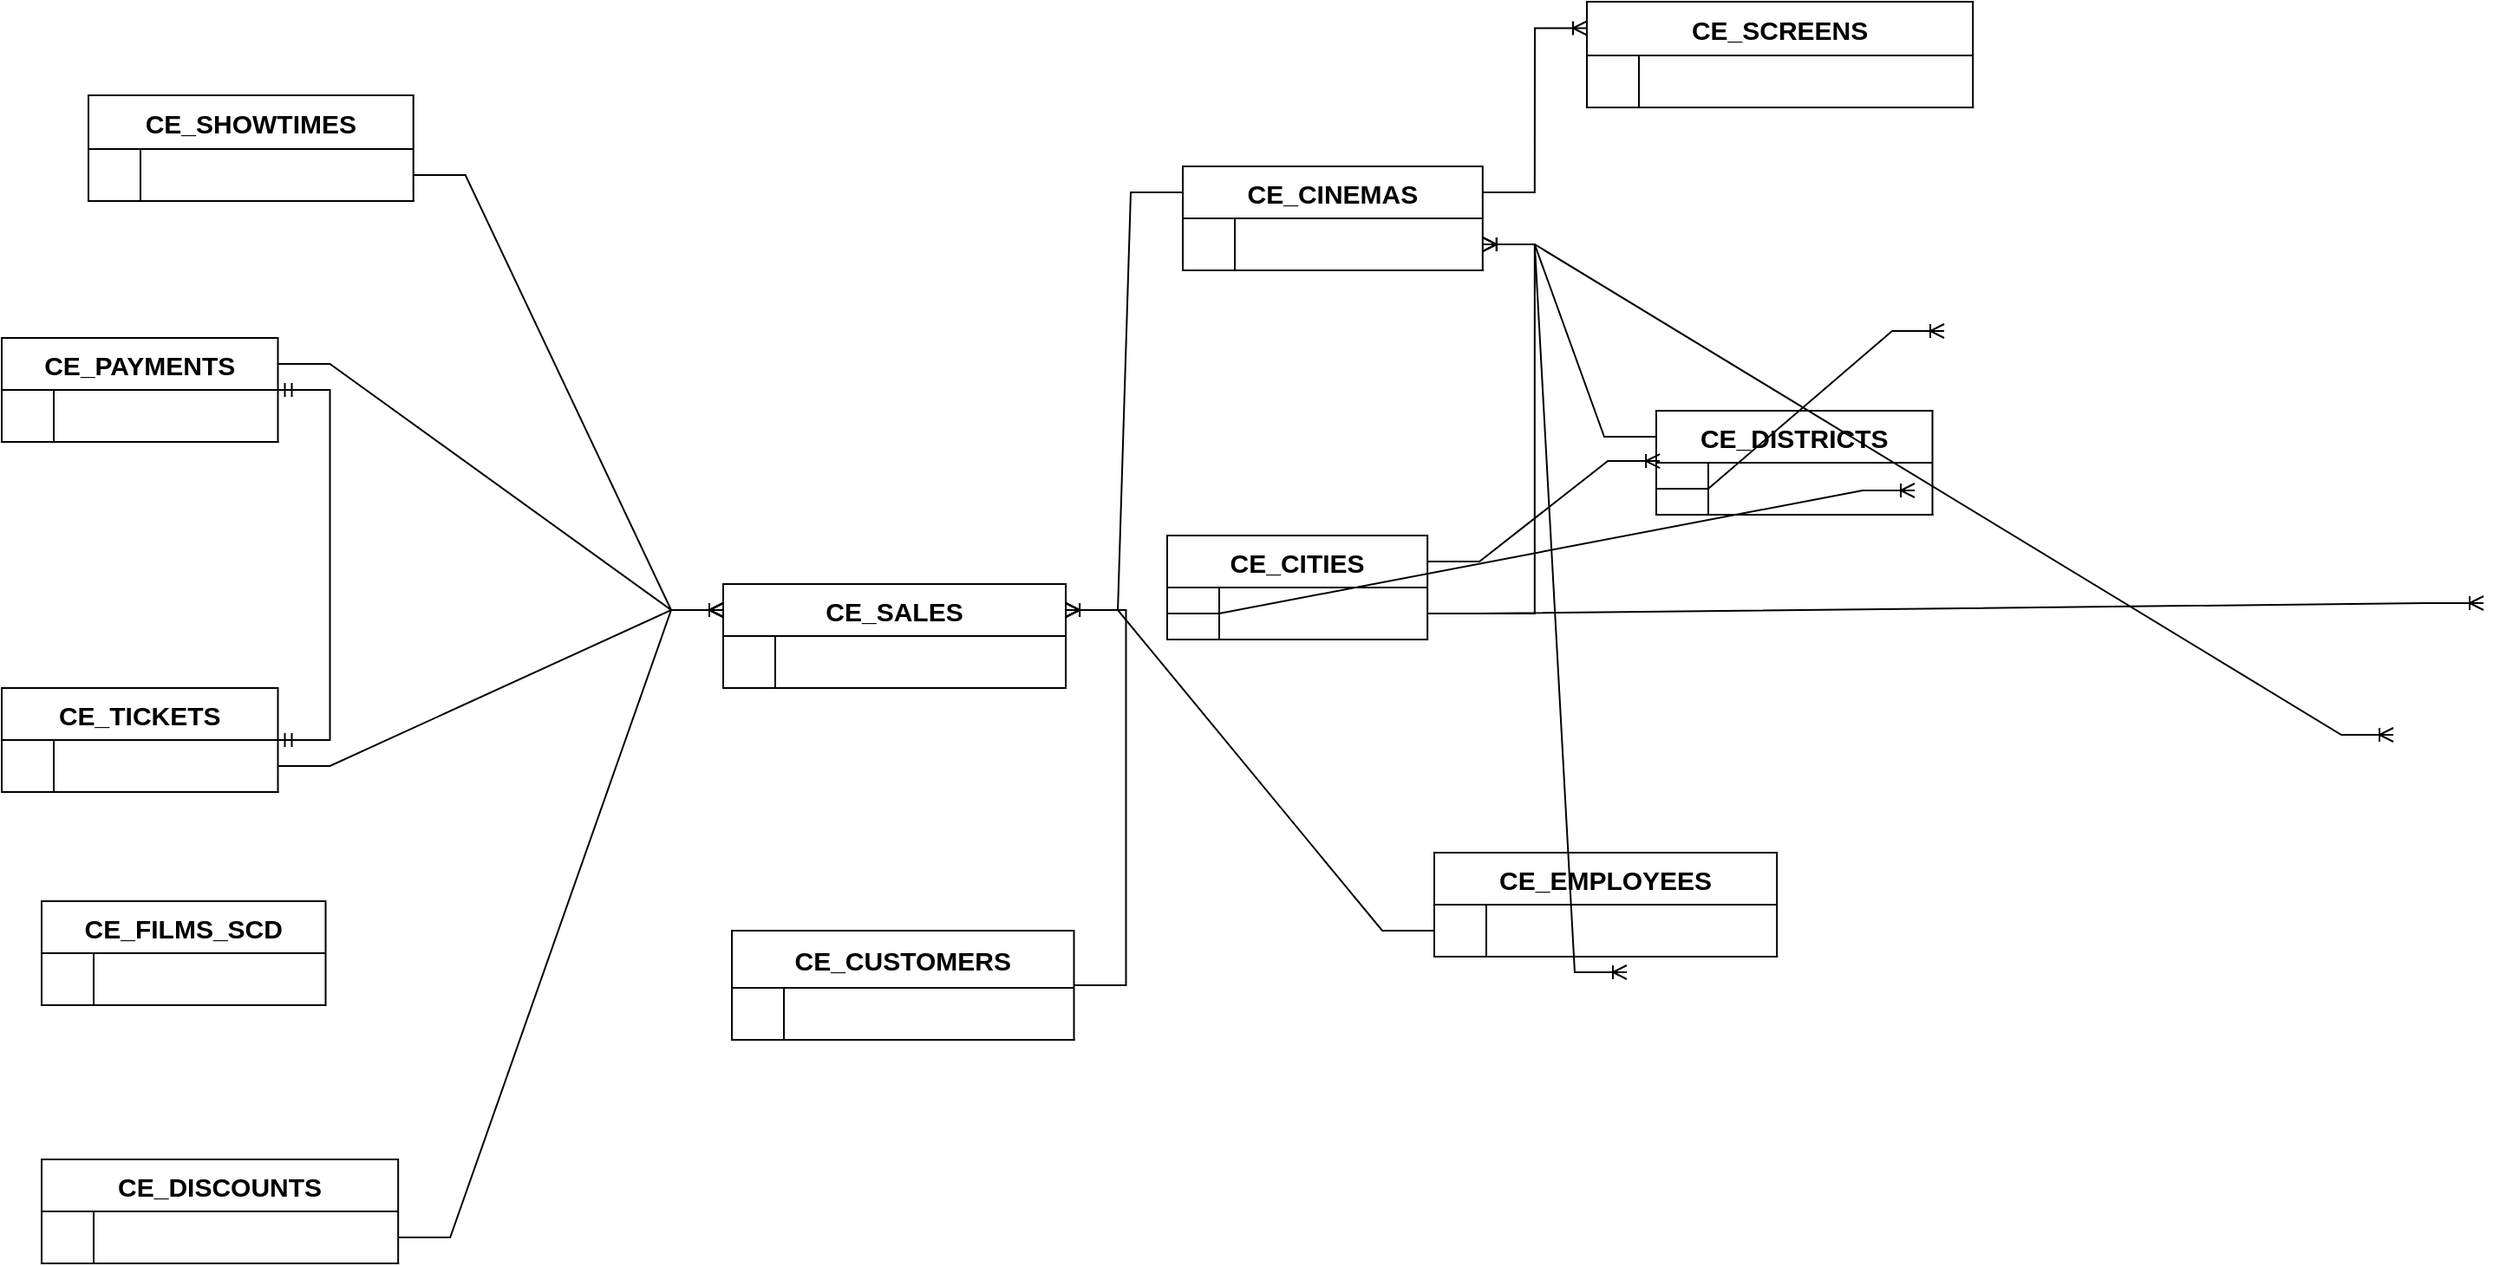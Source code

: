 <mxfile version="24.7.1" type="github">
  <diagram name="Page-1" id="b520641d-4fe3-3701-9064-5fc419738815">
    <mxGraphModel dx="2790" dy="1230" grid="0" gridSize="10" guides="1" tooltips="1" connect="1" arrows="1" fold="1" page="0" pageScale="1" pageWidth="1100" pageHeight="850" background="none" math="0" shadow="0">
      <root>
        <mxCell id="0" />
        <mxCell id="1" parent="0" />
        <mxCell id="vGJX92VMhcy9rrfMvtcZ-1" value="CE_FILMS_SCD" style="shape=table;startSize=30;container=1;collapsible=1;childLayout=tableLayout;fixedRows=1;rowLines=0;fontStyle=1;align=center;resizeLast=1;fontSize=15;" vertex="1" parent="1">
          <mxGeometry x="-217" y="724" width="163.75" height="60" as="geometry" />
        </mxCell>
        <mxCell id="vGJX92VMhcy9rrfMvtcZ-54" style="shape=partialRectangle;collapsible=0;dropTarget=0;pointerEvents=0;fillColor=none;points=[[0,0.5],[1,0.5]];portConstraint=eastwest;top=0;left=0;right=0;bottom=0;" vertex="1" parent="vGJX92VMhcy9rrfMvtcZ-1">
          <mxGeometry y="30" width="163.75" height="30" as="geometry" />
        </mxCell>
        <mxCell id="vGJX92VMhcy9rrfMvtcZ-55" style="shape=partialRectangle;overflow=hidden;connectable=0;fillColor=none;top=0;left=0;bottom=0;right=0;" vertex="1" parent="vGJX92VMhcy9rrfMvtcZ-54">
          <mxGeometry width="30" height="30" as="geometry">
            <mxRectangle width="30" height="30" as="alternateBounds" />
          </mxGeometry>
        </mxCell>
        <mxCell id="vGJX92VMhcy9rrfMvtcZ-56" value="" style="shape=partialRectangle;overflow=hidden;connectable=0;fillColor=none;top=0;left=0;bottom=0;right=0;align=left;spacingLeft=6;fontStyle=1" vertex="1" parent="vGJX92VMhcy9rrfMvtcZ-54">
          <mxGeometry x="30" width="133.75" height="30" as="geometry">
            <mxRectangle width="133.75" height="30" as="alternateBounds" />
          </mxGeometry>
        </mxCell>
        <mxCell id="vGJX92VMhcy9rrfMvtcZ-58" value="CE_CINEMAS" style="shape=table;startSize=30;container=1;collapsible=1;childLayout=tableLayout;fixedRows=1;rowLines=0;fontStyle=1;align=center;resizeLast=1;fontSize=15;" vertex="1" parent="1">
          <mxGeometry x="441" y="300" width="172.909" height="60" as="geometry" />
        </mxCell>
        <mxCell id="vGJX92VMhcy9rrfMvtcZ-59" value="" style="shape=partialRectangle;collapsible=0;dropTarget=0;pointerEvents=0;fillColor=none;points=[[0,0.5],[1,0.5]];portConstraint=eastwest;top=0;left=0;right=0;bottom=1;" vertex="1" parent="vGJX92VMhcy9rrfMvtcZ-58">
          <mxGeometry y="30" width="172.909" height="30" as="geometry" />
        </mxCell>
        <mxCell id="vGJX92VMhcy9rrfMvtcZ-60" value="" style="shape=partialRectangle;overflow=hidden;connectable=0;fillColor=none;top=0;left=0;bottom=0;right=0;fontStyle=1;" vertex="1" parent="vGJX92VMhcy9rrfMvtcZ-59">
          <mxGeometry width="30" height="30" as="geometry">
            <mxRectangle width="30" height="30" as="alternateBounds" />
          </mxGeometry>
        </mxCell>
        <mxCell id="vGJX92VMhcy9rrfMvtcZ-61" value="" style="shape=partialRectangle;overflow=hidden;connectable=0;fillColor=none;top=0;left=0;bottom=0;right=0;align=left;spacingLeft=6;fontStyle=5;" vertex="1" parent="vGJX92VMhcy9rrfMvtcZ-59">
          <mxGeometry x="30" width="142.909" height="30" as="geometry">
            <mxRectangle width="142.909" height="30" as="alternateBounds" />
          </mxGeometry>
        </mxCell>
        <mxCell id="vGJX92VMhcy9rrfMvtcZ-95" value="CE_DISCOUNTS" style="shape=table;startSize=30;container=1;collapsible=1;childLayout=tableLayout;fixedRows=1;rowLines=0;fontStyle=1;align=center;resizeLast=1;fontSize=15;" vertex="1" parent="1">
          <mxGeometry x="-217" y="873" width="205.583" height="60" as="geometry" />
        </mxCell>
        <mxCell id="vGJX92VMhcy9rrfMvtcZ-96" value="" style="shape=partialRectangle;collapsible=0;dropTarget=0;pointerEvents=0;fillColor=none;points=[[0,0.5],[1,0.5]];portConstraint=eastwest;top=0;left=0;right=0;bottom=1;" vertex="1" parent="vGJX92VMhcy9rrfMvtcZ-95">
          <mxGeometry y="30" width="205.583" height="30" as="geometry" />
        </mxCell>
        <mxCell id="vGJX92VMhcy9rrfMvtcZ-97" value="" style="shape=partialRectangle;overflow=hidden;connectable=0;fillColor=none;top=0;left=0;bottom=0;right=0;fontStyle=1;" vertex="1" parent="vGJX92VMhcy9rrfMvtcZ-96">
          <mxGeometry width="30" height="30" as="geometry">
            <mxRectangle width="30" height="30" as="alternateBounds" />
          </mxGeometry>
        </mxCell>
        <mxCell id="vGJX92VMhcy9rrfMvtcZ-98" value="" style="shape=partialRectangle;overflow=hidden;connectable=0;fillColor=none;top=0;left=0;bottom=0;right=0;align=left;spacingLeft=6;fontStyle=5;" vertex="1" parent="vGJX92VMhcy9rrfMvtcZ-96">
          <mxGeometry x="30" width="175.583" height="30" as="geometry">
            <mxRectangle width="175.583" height="30" as="alternateBounds" />
          </mxGeometry>
        </mxCell>
        <mxCell id="vGJX92VMhcy9rrfMvtcZ-132" value="CE_TICKETS" style="shape=table;startSize=30;container=1;collapsible=1;childLayout=tableLayout;fixedRows=1;rowLines=0;fontStyle=1;align=center;resizeLast=1;fontSize=15;" vertex="1" parent="1">
          <mxGeometry x="-240" y="601" width="159.25" height="60" as="geometry" />
        </mxCell>
        <mxCell id="vGJX92VMhcy9rrfMvtcZ-133" value="" style="shape=partialRectangle;collapsible=0;dropTarget=0;pointerEvents=0;fillColor=none;points=[[0,0.5],[1,0.5]];portConstraint=eastwest;top=0;left=0;right=0;bottom=1;" vertex="1" parent="vGJX92VMhcy9rrfMvtcZ-132">
          <mxGeometry y="30" width="159.25" height="30" as="geometry" />
        </mxCell>
        <mxCell id="vGJX92VMhcy9rrfMvtcZ-134" value="" style="shape=partialRectangle;overflow=hidden;connectable=0;fillColor=none;top=0;left=0;bottom=0;right=0;fontStyle=1;" vertex="1" parent="vGJX92VMhcy9rrfMvtcZ-133">
          <mxGeometry width="30" height="30" as="geometry">
            <mxRectangle width="30" height="30" as="alternateBounds" />
          </mxGeometry>
        </mxCell>
        <mxCell id="vGJX92VMhcy9rrfMvtcZ-135" value="" style="shape=partialRectangle;overflow=hidden;connectable=0;fillColor=none;top=0;left=0;bottom=0;right=0;align=left;spacingLeft=6;fontStyle=5;" vertex="1" parent="vGJX92VMhcy9rrfMvtcZ-133">
          <mxGeometry x="30" width="129.25" height="30" as="geometry">
            <mxRectangle width="129.25" height="30" as="alternateBounds" />
          </mxGeometry>
        </mxCell>
        <mxCell id="vGJX92VMhcy9rrfMvtcZ-202" value="CE_EMPLOYEES" style="shape=table;startSize=30;container=1;collapsible=1;childLayout=tableLayout;fixedRows=1;rowLines=0;fontStyle=1;align=center;resizeLast=1;fontSize=15;" vertex="1" parent="1">
          <mxGeometry x="586" y="696" width="197.583" height="60" as="geometry" />
        </mxCell>
        <mxCell id="vGJX92VMhcy9rrfMvtcZ-203" value="" style="shape=partialRectangle;collapsible=0;dropTarget=0;pointerEvents=0;fillColor=none;points=[[0,0.5],[1,0.5]];portConstraint=eastwest;top=0;left=0;right=0;bottom=1;" vertex="1" parent="vGJX92VMhcy9rrfMvtcZ-202">
          <mxGeometry y="30" width="197.583" height="30" as="geometry" />
        </mxCell>
        <mxCell id="vGJX92VMhcy9rrfMvtcZ-204" value="" style="shape=partialRectangle;overflow=hidden;connectable=0;fillColor=none;top=0;left=0;bottom=0;right=0;fontStyle=1;" vertex="1" parent="vGJX92VMhcy9rrfMvtcZ-203">
          <mxGeometry width="30" height="30" as="geometry">
            <mxRectangle width="30" height="30" as="alternateBounds" />
          </mxGeometry>
        </mxCell>
        <mxCell id="vGJX92VMhcy9rrfMvtcZ-205" value="" style="shape=partialRectangle;overflow=hidden;connectable=0;fillColor=none;top=0;left=0;bottom=0;right=0;align=left;spacingLeft=6;fontStyle=5;" vertex="1" parent="vGJX92VMhcy9rrfMvtcZ-203">
          <mxGeometry x="30" width="167.583" height="30" as="geometry">
            <mxRectangle width="167.583" height="30" as="alternateBounds" />
          </mxGeometry>
        </mxCell>
        <mxCell id="vGJX92VMhcy9rrfMvtcZ-251" value="CE_CUSTOMERS" style="shape=table;startSize=33;container=1;collapsible=1;childLayout=tableLayout;fixedRows=1;rowLines=0;fontStyle=1;align=center;resizeLast=1;fontSize=15;" vertex="1" parent="1">
          <mxGeometry x="181" y="741" width="197.25" height="63" as="geometry" />
        </mxCell>
        <mxCell id="vGJX92VMhcy9rrfMvtcZ-252" value="" style="shape=partialRectangle;collapsible=0;dropTarget=0;pointerEvents=0;fillColor=none;points=[[0,0.5],[1,0.5]];portConstraint=eastwest;top=0;left=0;right=0;bottom=1;" vertex="1" parent="vGJX92VMhcy9rrfMvtcZ-251">
          <mxGeometry y="33" width="197.25" height="30" as="geometry" />
        </mxCell>
        <mxCell id="vGJX92VMhcy9rrfMvtcZ-253" value="" style="shape=partialRectangle;overflow=hidden;connectable=0;fillColor=none;top=0;left=0;bottom=0;right=0;fontStyle=1;" vertex="1" parent="vGJX92VMhcy9rrfMvtcZ-252">
          <mxGeometry width="30" height="30" as="geometry">
            <mxRectangle width="30" height="30" as="alternateBounds" />
          </mxGeometry>
        </mxCell>
        <mxCell id="vGJX92VMhcy9rrfMvtcZ-254" value="" style="shape=partialRectangle;overflow=hidden;connectable=0;fillColor=none;top=0;left=0;bottom=0;right=0;align=left;spacingLeft=6;fontStyle=5;" vertex="1" parent="vGJX92VMhcy9rrfMvtcZ-252">
          <mxGeometry x="30" width="167.25" height="30" as="geometry">
            <mxRectangle width="167.25" height="30" as="alternateBounds" />
          </mxGeometry>
        </mxCell>
        <mxCell id="vGJX92VMhcy9rrfMvtcZ-300" value="CE_SALES" style="shape=table;startSize=30;container=1;collapsible=1;childLayout=tableLayout;fixedRows=1;rowLines=0;fontStyle=1;align=center;resizeLast=1;fontSize=15;" vertex="1" parent="1">
          <mxGeometry x="176" y="541" width="197.529" height="60" as="geometry" />
        </mxCell>
        <mxCell id="vGJX92VMhcy9rrfMvtcZ-361" style="shape=partialRectangle;collapsible=0;dropTarget=0;pointerEvents=0;fillColor=none;points=[[0,0.5],[1,0.5]];portConstraint=eastwest;top=0;left=0;right=0;bottom=0;" vertex="1" parent="vGJX92VMhcy9rrfMvtcZ-300">
          <mxGeometry y="30" width="197.529" height="30" as="geometry" />
        </mxCell>
        <mxCell id="vGJX92VMhcy9rrfMvtcZ-362" style="shape=partialRectangle;overflow=hidden;connectable=0;fillColor=none;top=0;left=0;bottom=0;right=0;" vertex="1" parent="vGJX92VMhcy9rrfMvtcZ-361">
          <mxGeometry width="30" height="30" as="geometry">
            <mxRectangle width="30" height="30" as="alternateBounds" />
          </mxGeometry>
        </mxCell>
        <mxCell id="vGJX92VMhcy9rrfMvtcZ-363" value="" style="shape=partialRectangle;overflow=hidden;connectable=0;fillColor=none;top=0;left=0;bottom=0;right=0;align=left;spacingLeft=6;fontStyle=1" vertex="1" parent="vGJX92VMhcy9rrfMvtcZ-361">
          <mxGeometry x="30" width="167.529" height="30" as="geometry">
            <mxRectangle width="167.529" height="30" as="alternateBounds" />
          </mxGeometry>
        </mxCell>
        <mxCell id="vGJX92VMhcy9rrfMvtcZ-365" value="" style="edgeStyle=entityRelationEdgeStyle;fontSize=12;html=1;endArrow=ERoneToMany;rounded=0;exitX=0;exitY=0.25;exitDx=0;exitDy=0;entryX=1;entryY=0.25;entryDx=0;entryDy=0;" edge="1" parent="1" source="vGJX92VMhcy9rrfMvtcZ-58" target="vGJX92VMhcy9rrfMvtcZ-300">
          <mxGeometry width="100" height="100" relative="1" as="geometry">
            <mxPoint x="-336" y="696" as="sourcePoint" />
            <mxPoint x="332" y="455" as="targetPoint" />
            <Array as="points">
              <mxPoint x="-44" y="696" />
              <mxPoint x="20" y="731" />
              <mxPoint x="-65" y="704" />
              <mxPoint x="-66" y="701" />
            </Array>
          </mxGeometry>
        </mxCell>
        <mxCell id="vGJX92VMhcy9rrfMvtcZ-366" value="" style="edgeStyle=entityRelationEdgeStyle;fontSize=12;html=1;endArrow=ERoneToMany;rounded=0;entryX=0;entryY=0.25;entryDx=0;entryDy=0;exitX=1;exitY=0.25;exitDx=0;exitDy=0;" edge="1" parent="1" source="vGJX92VMhcy9rrfMvtcZ-558" target="vGJX92VMhcy9rrfMvtcZ-300">
          <mxGeometry width="100" height="100" relative="1" as="geometry">
            <mxPoint x="29" y="432" as="sourcePoint" />
            <mxPoint x="446" y="571" as="targetPoint" />
            <Array as="points">
              <mxPoint x="-34" y="706" />
              <mxPoint x="30" y="741" />
              <mxPoint x="-55" y="714" />
              <mxPoint x="-56" y="711" />
            </Array>
          </mxGeometry>
        </mxCell>
        <mxCell id="vGJX92VMhcy9rrfMvtcZ-367" value="" style="edgeStyle=entityRelationEdgeStyle;fontSize=12;html=1;endArrow=ERoneToMany;rounded=0;exitX=1;exitY=0.5;exitDx=0;exitDy=0;entryX=0;entryY=0.25;entryDx=0;entryDy=0;" edge="1" parent="1" source="vGJX92VMhcy9rrfMvtcZ-133" target="vGJX92VMhcy9rrfMvtcZ-300">
          <mxGeometry width="100" height="100" relative="1" as="geometry">
            <mxPoint x="128" y="1036" as="sourcePoint" />
            <mxPoint x="126" y="571" as="targetPoint" />
            <Array as="points">
              <mxPoint x="-24" y="716" />
              <mxPoint x="40" y="751" />
              <mxPoint x="-45" y="724" />
              <mxPoint x="-46" y="721" />
            </Array>
          </mxGeometry>
        </mxCell>
        <mxCell id="vGJX92VMhcy9rrfMvtcZ-368" value="" style="edgeStyle=entityRelationEdgeStyle;fontSize=12;html=1;endArrow=ERoneToMany;rounded=0;entryX=0;entryY=0.25;entryDx=0;entryDy=0;exitX=1;exitY=0.5;exitDx=0;exitDy=0;" edge="1" parent="1" source="vGJX92VMhcy9rrfMvtcZ-96" target="vGJX92VMhcy9rrfMvtcZ-300">
          <mxGeometry width="100" height="100" relative="1" as="geometry">
            <mxPoint x="-306" y="726" as="sourcePoint" />
            <mxPoint x="126" y="573.5" as="targetPoint" />
            <Array as="points">
              <mxPoint x="-14" y="726" />
              <mxPoint x="-130" y="777" />
              <mxPoint x="50" y="761" />
              <mxPoint x="-35" y="734" />
              <mxPoint x="-36" y="731" />
            </Array>
          </mxGeometry>
        </mxCell>
        <mxCell id="vGJX92VMhcy9rrfMvtcZ-369" value="" style="edgeStyle=entityRelationEdgeStyle;fontSize=12;html=1;endArrow=ERoneToMany;rounded=0;exitX=0;exitY=0.5;exitDx=0;exitDy=0;entryX=1;entryY=0.25;entryDx=0;entryDy=0;" edge="1" parent="1" source="vGJX92VMhcy9rrfMvtcZ-203" target="vGJX92VMhcy9rrfMvtcZ-300">
          <mxGeometry width="100" height="100" relative="1" as="geometry">
            <mxPoint x="-296" y="736" as="sourcePoint" />
            <mxPoint x="446" y="571" as="targetPoint" />
            <Array as="points">
              <mxPoint x="-4" y="736" />
              <mxPoint x="569" y="851" />
              <mxPoint x="555" y="841" />
              <mxPoint x="60" y="771" />
              <mxPoint x="-25" y="744" />
              <mxPoint x="-26" y="741" />
            </Array>
          </mxGeometry>
        </mxCell>
        <mxCell id="vGJX92VMhcy9rrfMvtcZ-370" value="" style="edgeStyle=entityRelationEdgeStyle;fontSize=12;html=1;endArrow=ERoneToMany;rounded=0;entryX=1;entryY=0.25;entryDx=0;entryDy=0;" edge="1" parent="1" source="vGJX92VMhcy9rrfMvtcZ-251" target="vGJX92VMhcy9rrfMvtcZ-300">
          <mxGeometry width="100" height="100" relative="1" as="geometry">
            <mxPoint x="-286" y="746" as="sourcePoint" />
            <mxPoint x="392" y="648" as="targetPoint" />
            <Array as="points">
              <mxPoint x="6" y="746" />
              <mxPoint x="70" y="781" />
              <mxPoint x="-15" y="754" />
              <mxPoint x="-16" y="751" />
            </Array>
          </mxGeometry>
        </mxCell>
        <mxCell id="vGJX92VMhcy9rrfMvtcZ-371" value="" style="edgeStyle=entityRelationEdgeStyle;fontSize=12;html=1;endArrow=ERoneToMany;rounded=0;exitX=1;exitY=0.5;exitDx=0;exitDy=0;" edge="1" parent="1" source="vGJX92VMhcy9rrfMvtcZ-59" target="vGJX92VMhcy9rrfMvtcZ-485">
          <mxGeometry width="100" height="100" relative="1" as="geometry">
            <mxPoint x="724" y="599" as="sourcePoint" />
            <mxPoint x="697" y="765" as="targetPoint" />
            <Array as="points">
              <mxPoint x="6" y="746" />
              <mxPoint x="950" y="471" />
              <mxPoint x="1057" y="427" />
              <mxPoint x="70" y="781" />
              <mxPoint x="-15" y="754" />
              <mxPoint x="-16" y="751" />
            </Array>
          </mxGeometry>
        </mxCell>
        <mxCell id="vGJX92VMhcy9rrfMvtcZ-372" value="CE_CITIES" style="shape=table;startSize=30;container=1;collapsible=1;childLayout=tableLayout;fixedRows=1;rowLines=0;fontStyle=1;align=center;resizeLast=1;fontSize=15;" vertex="1" parent="1">
          <mxGeometry x="432.0" y="513" width="150.071" height="60" as="geometry" />
        </mxCell>
        <mxCell id="vGJX92VMhcy9rrfMvtcZ-373" value="" style="shape=partialRectangle;collapsible=0;dropTarget=0;pointerEvents=0;fillColor=none;points=[[0,0.5],[1,0.5]];portConstraint=eastwest;top=0;left=0;right=0;bottom=1;" vertex="1" parent="vGJX92VMhcy9rrfMvtcZ-372">
          <mxGeometry y="30" width="150.071" height="30" as="geometry" />
        </mxCell>
        <mxCell id="vGJX92VMhcy9rrfMvtcZ-374" value="" style="shape=partialRectangle;overflow=hidden;connectable=0;fillColor=none;top=0;left=0;bottom=0;right=0;fontStyle=1;" vertex="1" parent="vGJX92VMhcy9rrfMvtcZ-373">
          <mxGeometry width="30" height="30" as="geometry">
            <mxRectangle width="30" height="30" as="alternateBounds" />
          </mxGeometry>
        </mxCell>
        <mxCell id="vGJX92VMhcy9rrfMvtcZ-375" value="" style="shape=partialRectangle;overflow=hidden;connectable=0;fillColor=none;top=0;left=0;bottom=0;right=0;align=left;spacingLeft=6;fontStyle=5;" vertex="1" parent="vGJX92VMhcy9rrfMvtcZ-373">
          <mxGeometry x="30" width="120.071" height="30" as="geometry">
            <mxRectangle width="120.071" height="30" as="alternateBounds" />
          </mxGeometry>
        </mxCell>
        <mxCell id="vGJX92VMhcy9rrfMvtcZ-401" value="CE_DISTRICTS" style="shape=table;startSize=30;container=1;collapsible=1;childLayout=tableLayout;fixedRows=1;rowLines=0;fontStyle=1;align=center;resizeLast=1;fontSize=15;" vertex="1" parent="1">
          <mxGeometry x="714" y="441" width="159.25" height="60" as="geometry" />
        </mxCell>
        <mxCell id="vGJX92VMhcy9rrfMvtcZ-402" value="" style="shape=partialRectangle;collapsible=0;dropTarget=0;pointerEvents=0;fillColor=none;points=[[0,0.5],[1,0.5]];portConstraint=eastwest;top=0;left=0;right=0;bottom=1;" vertex="1" parent="vGJX92VMhcy9rrfMvtcZ-401">
          <mxGeometry y="30" width="159.25" height="30" as="geometry" />
        </mxCell>
        <mxCell id="vGJX92VMhcy9rrfMvtcZ-403" value="" style="shape=partialRectangle;overflow=hidden;connectable=0;fillColor=none;top=0;left=0;bottom=0;right=0;fontStyle=1;" vertex="1" parent="vGJX92VMhcy9rrfMvtcZ-402">
          <mxGeometry width="30" height="30" as="geometry">
            <mxRectangle width="30" height="30" as="alternateBounds" />
          </mxGeometry>
        </mxCell>
        <mxCell id="vGJX92VMhcy9rrfMvtcZ-404" value="" style="shape=partialRectangle;overflow=hidden;connectable=0;fillColor=none;top=0;left=0;bottom=0;right=0;align=left;spacingLeft=6;fontStyle=5;" vertex="1" parent="vGJX92VMhcy9rrfMvtcZ-402">
          <mxGeometry x="30" width="129.25" height="30" as="geometry">
            <mxRectangle width="129.25" height="30" as="alternateBounds" />
          </mxGeometry>
        </mxCell>
        <mxCell id="vGJX92VMhcy9rrfMvtcZ-434" value="" style="edgeStyle=entityRelationEdgeStyle;fontSize=12;html=1;endArrow=ERoneToMany;rounded=0;exitX=1;exitY=0.5;exitDx=0;exitDy=0;entryX=0;entryY=0.5;entryDx=0;entryDy=0;" edge="1" parent="1" source="vGJX92VMhcy9rrfMvtcZ-373" target="vGJX92VMhcy9rrfMvtcZ-410">
          <mxGeometry width="100" height="100" relative="1" as="geometry">
            <mxPoint x="-236" y="776" as="sourcePoint" />
            <mxPoint x="1191" y="552" as="targetPoint" />
            <Array as="points">
              <mxPoint x="-44" y="696" />
              <mxPoint x="20" y="727" />
              <mxPoint x="1200" y="563" />
              <mxPoint x="20" y="731" />
              <mxPoint x="-65" y="704" />
              <mxPoint x="-66" y="701" />
            </Array>
          </mxGeometry>
        </mxCell>
        <mxCell id="vGJX92VMhcy9rrfMvtcZ-435" value="CE_SHOWTIMES" style="shape=table;startSize=31;container=1;collapsible=1;childLayout=tableLayout;fixedRows=1;rowLines=0;fontStyle=1;align=center;resizeLast=1;fontSize=15;" vertex="1" parent="1">
          <mxGeometry x="-190" y="259" width="187.357" height="61" as="geometry" />
        </mxCell>
        <mxCell id="vGJX92VMhcy9rrfMvtcZ-436" value="" style="shape=partialRectangle;collapsible=0;dropTarget=0;pointerEvents=0;fillColor=none;points=[[0,0.5],[1,0.5]];portConstraint=eastwest;top=0;left=0;right=0;bottom=1;" vertex="1" parent="vGJX92VMhcy9rrfMvtcZ-435">
          <mxGeometry y="31" width="187.357" height="30" as="geometry" />
        </mxCell>
        <mxCell id="vGJX92VMhcy9rrfMvtcZ-437" value="" style="shape=partialRectangle;overflow=hidden;connectable=0;fillColor=none;top=0;left=0;bottom=0;right=0;fontStyle=1;" vertex="1" parent="vGJX92VMhcy9rrfMvtcZ-436">
          <mxGeometry width="30" height="30" as="geometry">
            <mxRectangle width="30" height="30" as="alternateBounds" />
          </mxGeometry>
        </mxCell>
        <mxCell id="vGJX92VMhcy9rrfMvtcZ-438" value="" style="shape=partialRectangle;overflow=hidden;connectable=0;fillColor=none;top=0;left=0;bottom=0;right=0;align=left;spacingLeft=6;fontStyle=5;" vertex="1" parent="vGJX92VMhcy9rrfMvtcZ-436">
          <mxGeometry x="30" width="157.357" height="30" as="geometry">
            <mxRectangle width="157.357" height="30" as="alternateBounds" />
          </mxGeometry>
        </mxCell>
        <mxCell id="vGJX92VMhcy9rrfMvtcZ-468" value="" style="edgeStyle=entityRelationEdgeStyle;fontSize=12;html=1;endArrow=ERoneToMany;rounded=0;exitX=0;exitY=0.5;exitDx=0;exitDy=0;entryX=1;entryY=0.5;entryDx=0;entryDy=0;" edge="1" parent="1" source="vGJX92VMhcy9rrfMvtcZ-373" target="vGJX92VMhcy9rrfMvtcZ-67">
          <mxGeometry width="100" height="100" relative="1" as="geometry">
            <mxPoint x="904" y="670" as="sourcePoint" />
            <mxPoint x="863" y="487" as="targetPoint" />
            <Array as="points">
              <mxPoint x="984" y="216" />
              <mxPoint x="-34" y="706" />
              <mxPoint x="30" y="737" />
              <mxPoint x="30" y="741" />
              <mxPoint x="-55" y="714" />
              <mxPoint x="-56" y="711" />
            </Array>
          </mxGeometry>
        </mxCell>
        <mxCell id="vGJX92VMhcy9rrfMvtcZ-469" value="" style="edgeStyle=entityRelationEdgeStyle;fontSize=12;html=1;endArrow=ERoneToMany;rounded=0;exitX=1;exitY=0.5;exitDx=0;exitDy=0;" edge="1" parent="1" source="vGJX92VMhcy9rrfMvtcZ-59" target="vGJX92VMhcy9rrfMvtcZ-485">
          <mxGeometry width="100" height="100" relative="1" as="geometry">
            <mxPoint x="813" y="297" as="sourcePoint" />
            <mxPoint x="1139" y="628" as="targetPoint" />
            <Array as="points">
              <mxPoint x="6" y="746" />
              <mxPoint x="917" y="486" />
              <mxPoint x="950" y="471" />
              <mxPoint x="1057" y="427" />
              <mxPoint x="70" y="781" />
              <mxPoint x="-15" y="754" />
              <mxPoint x="-16" y="751" />
            </Array>
          </mxGeometry>
        </mxCell>
        <mxCell id="vGJX92VMhcy9rrfMvtcZ-470" value="" style="edgeStyle=entityRelationEdgeStyle;fontSize=12;html=1;endArrow=ERoneToMany;rounded=0;entryX=0;entryY=0.25;entryDx=0;entryDy=0;" edge="1" parent="1" source="vGJX92VMhcy9rrfMvtcZ-436" target="vGJX92VMhcy9rrfMvtcZ-300">
          <mxGeometry width="100" height="100" relative="1" as="geometry">
            <mxPoint x="1149" y="246" as="sourcePoint" />
            <mxPoint x="126" y="601" as="targetPoint" />
            <Array as="points">
              <mxPoint x="-24" y="716" />
              <mxPoint x="40" y="747" />
              <mxPoint x="40" y="751" />
              <mxPoint x="-45" y="724" />
              <mxPoint x="-46" y="721" />
            </Array>
          </mxGeometry>
        </mxCell>
        <mxCell id="vGJX92VMhcy9rrfMvtcZ-471" value="" style="edgeStyle=entityRelationEdgeStyle;fontSize=12;html=1;endArrow=ERmandOne;startArrow=ERmandOne;rounded=0;" edge="1" parent="1" source="vGJX92VMhcy9rrfMvtcZ-132" target="vGJX92VMhcy9rrfMvtcZ-558">
          <mxGeometry width="100" height="100" relative="1" as="geometry">
            <mxPoint x="10" y="543" as="sourcePoint" />
            <mxPoint x="-322" y="408" as="targetPoint" />
            <Array as="points">
              <mxPoint x="-277" y="522" />
            </Array>
          </mxGeometry>
        </mxCell>
        <mxCell id="vGJX92VMhcy9rrfMvtcZ-472" value="CE_SCREENS" style="shape=table;startSize=31;container=1;collapsible=1;childLayout=tableLayout;fixedRows=1;rowLines=0;fontStyle=1;align=center;resizeLast=1;fontSize=15;" vertex="1" parent="1">
          <mxGeometry x="674" y="205" width="222.583" height="61" as="geometry" />
        </mxCell>
        <mxCell id="vGJX92VMhcy9rrfMvtcZ-473" value="" style="shape=partialRectangle;collapsible=0;dropTarget=0;pointerEvents=0;fillColor=none;points=[[0,0.5],[1,0.5]];portConstraint=eastwest;top=0;left=0;right=0;bottom=1;" vertex="1" parent="vGJX92VMhcy9rrfMvtcZ-472">
          <mxGeometry y="31" width="222.583" height="30" as="geometry" />
        </mxCell>
        <mxCell id="vGJX92VMhcy9rrfMvtcZ-474" value="" style="shape=partialRectangle;overflow=hidden;connectable=0;fillColor=none;top=0;left=0;bottom=0;right=0;fontStyle=1;" vertex="1" parent="vGJX92VMhcy9rrfMvtcZ-473">
          <mxGeometry width="30" height="30" as="geometry">
            <mxRectangle width="30" height="30" as="alternateBounds" />
          </mxGeometry>
        </mxCell>
        <mxCell id="vGJX92VMhcy9rrfMvtcZ-475" value="" style="shape=partialRectangle;overflow=hidden;connectable=0;fillColor=none;top=0;left=0;bottom=0;right=0;align=left;spacingLeft=6;fontStyle=5;" vertex="1" parent="vGJX92VMhcy9rrfMvtcZ-473">
          <mxGeometry x="30" width="192.583" height="30" as="geometry">
            <mxRectangle width="192.583" height="30" as="alternateBounds" />
          </mxGeometry>
        </mxCell>
        <mxCell id="vGJX92VMhcy9rrfMvtcZ-509" value="" style="edgeStyle=entityRelationEdgeStyle;fontSize=12;html=1;endArrow=ERoneToMany;rounded=0;exitX=0;exitY=0.5;exitDx=0;exitDy=0;" edge="1" parent="1" source="vGJX92VMhcy9rrfMvtcZ-402" target="vGJX92VMhcy9rrfMvtcZ-71">
          <mxGeometry width="100" height="100" relative="1" as="geometry">
            <mxPoint x="842" y="611" as="sourcePoint" />
            <mxPoint x="880" y="395" as="targetPoint" />
            <Array as="points">
              <mxPoint x="994" y="226" />
              <mxPoint x="-24" y="716" />
              <mxPoint x="40" y="747" />
              <mxPoint x="40" y="751" />
              <mxPoint x="-45" y="724" />
              <mxPoint x="-46" y="721" />
            </Array>
          </mxGeometry>
        </mxCell>
        <mxCell id="vGJX92VMhcy9rrfMvtcZ-558" value="CE_PAYMENTS" style="shape=table;startSize=30;container=1;collapsible=1;childLayout=tableLayout;fixedRows=1;rowLines=0;fontStyle=1;align=center;resizeLast=1;fontSize=15;" vertex="1" parent="1">
          <mxGeometry x="-240" y="399" width="159.25" height="60" as="geometry" />
        </mxCell>
        <mxCell id="vGJX92VMhcy9rrfMvtcZ-559" value="" style="shape=partialRectangle;collapsible=0;dropTarget=0;pointerEvents=0;fillColor=none;points=[[0,0.5],[1,0.5]];portConstraint=eastwest;top=0;left=0;right=0;bottom=1;" vertex="1" parent="vGJX92VMhcy9rrfMvtcZ-558">
          <mxGeometry y="30" width="159.25" height="30" as="geometry" />
        </mxCell>
        <mxCell id="vGJX92VMhcy9rrfMvtcZ-560" value="" style="shape=partialRectangle;overflow=hidden;connectable=0;fillColor=none;top=0;left=0;bottom=0;right=0;fontStyle=1;" vertex="1" parent="vGJX92VMhcy9rrfMvtcZ-559">
          <mxGeometry width="30" height="30" as="geometry">
            <mxRectangle width="30" height="30" as="alternateBounds" />
          </mxGeometry>
        </mxCell>
        <mxCell id="vGJX92VMhcy9rrfMvtcZ-561" value="" style="shape=partialRectangle;overflow=hidden;connectable=0;fillColor=none;top=0;left=0;bottom=0;right=0;align=left;spacingLeft=6;fontStyle=5;" vertex="1" parent="vGJX92VMhcy9rrfMvtcZ-559">
          <mxGeometry x="30" width="129.25" height="30" as="geometry">
            <mxRectangle width="129.25" height="30" as="alternateBounds" />
          </mxGeometry>
        </mxCell>
        <mxCell id="vGJX92VMhcy9rrfMvtcZ-563" value="" style="edgeStyle=entityRelationEdgeStyle;fontSize=12;html=1;endArrow=ERoneToMany;rounded=0;exitX=1;exitY=0.25;exitDx=0;exitDy=0;entryX=0;entryY=0.25;entryDx=0;entryDy=0;" edge="1" parent="1" source="vGJX92VMhcy9rrfMvtcZ-58" target="vGJX92VMhcy9rrfMvtcZ-472">
          <mxGeometry width="100" height="100" relative="1" as="geometry">
            <mxPoint x="516" y="310" as="sourcePoint" />
            <mxPoint x="384" y="566" as="targetPoint" />
            <Array as="points">
              <mxPoint x="-34" y="706" />
              <mxPoint x="30" y="741" />
              <mxPoint x="-55" y="714" />
              <mxPoint x="-56" y="711" />
            </Array>
          </mxGeometry>
        </mxCell>
        <mxCell id="vGJX92VMhcy9rrfMvtcZ-564" value="" style="edgeStyle=entityRelationEdgeStyle;fontSize=12;html=1;endArrow=ERoneToMany;rounded=0;entryX=1;entryY=0.5;entryDx=0;entryDy=0;exitX=0;exitY=0.25;exitDx=0;exitDy=0;" edge="1" parent="1" source="vGJX92VMhcy9rrfMvtcZ-401" target="vGJX92VMhcy9rrfMvtcZ-59">
          <mxGeometry width="100" height="100" relative="1" as="geometry">
            <mxPoint x="1103" y="522" as="sourcePoint" />
            <mxPoint x="811" y="390" as="targetPoint" />
            <Array as="points">
              <mxPoint x="994" y="226" />
              <mxPoint x="-24" y="716" />
              <mxPoint x="40" y="747" />
              <mxPoint x="40" y="751" />
              <mxPoint x="-45" y="724" />
              <mxPoint x="-46" y="721" />
            </Array>
          </mxGeometry>
        </mxCell>
        <mxCell id="vGJX92VMhcy9rrfMvtcZ-565" value="" style="edgeStyle=entityRelationEdgeStyle;fontSize=12;html=1;endArrow=ERoneToMany;rounded=0;" edge="1" parent="1" source="vGJX92VMhcy9rrfMvtcZ-373" target="vGJX92VMhcy9rrfMvtcZ-59">
          <mxGeometry width="100" height="100" relative="1" as="geometry">
            <mxPoint x="522" y="453" as="sourcePoint" />
            <mxPoint x="703" y="393" as="targetPoint" />
            <Array as="points">
              <mxPoint x="1004" y="236" />
              <mxPoint x="-14" y="726" />
              <mxPoint x="50" y="757" />
              <mxPoint x="50" y="761" />
              <mxPoint x="-35" y="734" />
              <mxPoint x="-36" y="731" />
            </Array>
          </mxGeometry>
        </mxCell>
        <mxCell id="vGJX92VMhcy9rrfMvtcZ-566" value="" style="edgeStyle=entityRelationEdgeStyle;fontSize=12;html=1;endArrow=ERoneToMany;rounded=0;entryX=0.013;entryY=-0.033;entryDx=0;entryDy=0;entryPerimeter=0;exitX=1;exitY=0.25;exitDx=0;exitDy=0;" edge="1" parent="1" source="vGJX92VMhcy9rrfMvtcZ-372" target="vGJX92VMhcy9rrfMvtcZ-402">
          <mxGeometry width="100" height="100" relative="1" as="geometry">
            <mxPoint x="1063" y="680" as="sourcePoint" />
            <mxPoint x="831" y="410" as="targetPoint" />
            <Array as="points">
              <mxPoint x="1014" y="246" />
              <mxPoint x="-4" y="736" />
              <mxPoint x="60" y="767" />
              <mxPoint x="60" y="771" />
              <mxPoint x="-25" y="744" />
              <mxPoint x="-26" y="741" />
            </Array>
          </mxGeometry>
        </mxCell>
      </root>
    </mxGraphModel>
  </diagram>
</mxfile>
